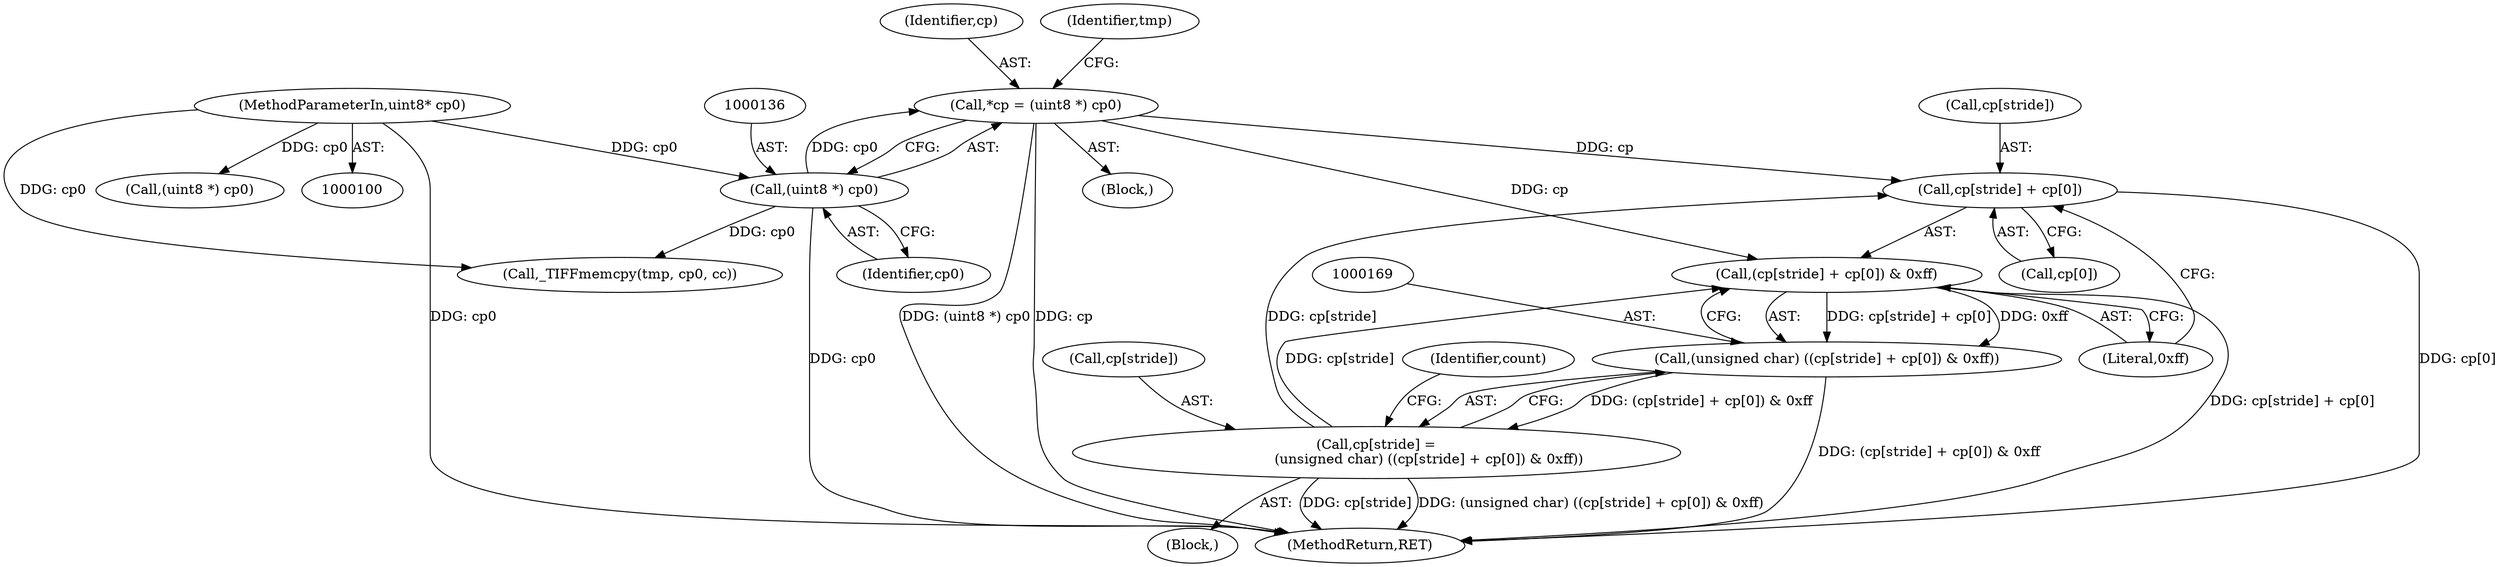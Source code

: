 digraph "0_libtiff_3ca657a8793dd011bf869695d72ad31c779c3cc1_3@array" {
"1000171" [label="(Call,cp[stride] + cp[0])"];
"1000133" [label="(Call,*cp = (uint8 *) cp0)"];
"1000135" [label="(Call,(uint8 *) cp0)"];
"1000102" [label="(MethodParameterIn,uint8* cp0)"];
"1000164" [label="(Call,cp[stride] =\n                        (unsigned char) ((cp[stride] + cp[0]) & 0xff))"];
"1000168" [label="(Call,(unsigned char) ((cp[stride] + cp[0]) & 0xff))"];
"1000170" [label="(Call,(cp[stride] + cp[0]) & 0xff)"];
"1000180" [label="(Identifier,count)"];
"1000102" [label="(MethodParameterIn,uint8* cp0)"];
"1000170" [label="(Call,(cp[stride] + cp[0]) & 0xff)"];
"1000168" [label="(Call,(unsigned char) ((cp[stride] + cp[0]) & 0xff))"];
"1000137" [label="(Identifier,cp0)"];
"1000229" [label="(MethodReturn,RET)"];
"1000133" [label="(Call,*cp = (uint8 *) cp0)"];
"1000162" [label="(Block,)"];
"1000104" [label="(Block,)"];
"1000171" [label="(Call,cp[stride] + cp[0])"];
"1000188" [label="(Call,(uint8 *) cp0)"];
"1000172" [label="(Call,cp[stride])"];
"1000182" [label="(Call,_TIFFmemcpy(tmp, cp0, cc))"];
"1000134" [label="(Identifier,cp)"];
"1000135" [label="(Call,(uint8 *) cp0)"];
"1000165" [label="(Call,cp[stride])"];
"1000164" [label="(Call,cp[stride] =\n                        (unsigned char) ((cp[stride] + cp[0]) & 0xff))"];
"1000140" [label="(Identifier,tmp)"];
"1000178" [label="(Literal,0xff)"];
"1000175" [label="(Call,cp[0])"];
"1000171" -> "1000170"  [label="AST: "];
"1000171" -> "1000175"  [label="CFG: "];
"1000172" -> "1000171"  [label="AST: "];
"1000175" -> "1000171"  [label="AST: "];
"1000178" -> "1000171"  [label="CFG: "];
"1000171" -> "1000229"  [label="DDG: cp[0]"];
"1000133" -> "1000171"  [label="DDG: cp"];
"1000164" -> "1000171"  [label="DDG: cp[stride]"];
"1000133" -> "1000104"  [label="AST: "];
"1000133" -> "1000135"  [label="CFG: "];
"1000134" -> "1000133"  [label="AST: "];
"1000135" -> "1000133"  [label="AST: "];
"1000140" -> "1000133"  [label="CFG: "];
"1000133" -> "1000229"  [label="DDG: cp"];
"1000133" -> "1000229"  [label="DDG: (uint8 *) cp0"];
"1000135" -> "1000133"  [label="DDG: cp0"];
"1000133" -> "1000170"  [label="DDG: cp"];
"1000135" -> "1000137"  [label="CFG: "];
"1000136" -> "1000135"  [label="AST: "];
"1000137" -> "1000135"  [label="AST: "];
"1000135" -> "1000229"  [label="DDG: cp0"];
"1000102" -> "1000135"  [label="DDG: cp0"];
"1000135" -> "1000182"  [label="DDG: cp0"];
"1000102" -> "1000100"  [label="AST: "];
"1000102" -> "1000229"  [label="DDG: cp0"];
"1000102" -> "1000182"  [label="DDG: cp0"];
"1000102" -> "1000188"  [label="DDG: cp0"];
"1000164" -> "1000162"  [label="AST: "];
"1000164" -> "1000168"  [label="CFG: "];
"1000165" -> "1000164"  [label="AST: "];
"1000168" -> "1000164"  [label="AST: "];
"1000180" -> "1000164"  [label="CFG: "];
"1000164" -> "1000229"  [label="DDG: (unsigned char) ((cp[stride] + cp[0]) & 0xff)"];
"1000164" -> "1000229"  [label="DDG: cp[stride]"];
"1000168" -> "1000164"  [label="DDG: (cp[stride] + cp[0]) & 0xff"];
"1000164" -> "1000170"  [label="DDG: cp[stride]"];
"1000168" -> "1000170"  [label="CFG: "];
"1000169" -> "1000168"  [label="AST: "];
"1000170" -> "1000168"  [label="AST: "];
"1000168" -> "1000229"  [label="DDG: (cp[stride] + cp[0]) & 0xff"];
"1000170" -> "1000168"  [label="DDG: cp[stride] + cp[0]"];
"1000170" -> "1000168"  [label="DDG: 0xff"];
"1000170" -> "1000178"  [label="CFG: "];
"1000178" -> "1000170"  [label="AST: "];
"1000170" -> "1000229"  [label="DDG: cp[stride] + cp[0]"];
}
